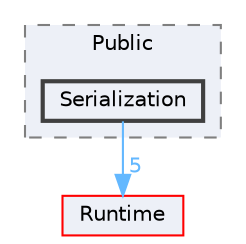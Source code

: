 digraph "Serialization"
{
 // INTERACTIVE_SVG=YES
 // LATEX_PDF_SIZE
  bgcolor="transparent";
  edge [fontname=Helvetica,fontsize=10,labelfontname=Helvetica,labelfontsize=10];
  node [fontname=Helvetica,fontsize=10,shape=box,height=0.2,width=0.4];
  compound=true
  subgraph clusterdir_978a81d20f5a53c90067a06992956062 {
    graph [ bgcolor="#edf0f7", pencolor="grey50", label="Public", fontname=Helvetica,fontsize=10 style="filled,dashed", URL="dir_978a81d20f5a53c90067a06992956062.html",tooltip=""]
  dir_17ba5ee37b16ebcf9d7426f517806e87 [label="Serialization", fillcolor="#edf0f7", color="grey25", style="filled,bold", URL="dir_17ba5ee37b16ebcf9d7426f517806e87.html",tooltip=""];
  }
  dir_7536b172fbd480bfd146a1b1acd6856b [label="Runtime", fillcolor="#edf0f7", color="red", style="filled", URL="dir_7536b172fbd480bfd146a1b1acd6856b.html",tooltip=""];
  dir_17ba5ee37b16ebcf9d7426f517806e87->dir_7536b172fbd480bfd146a1b1acd6856b [headlabel="5", labeldistance=1.5 headhref="dir_001017_000984.html" href="dir_001017_000984.html" color="steelblue1" fontcolor="steelblue1"];
}

